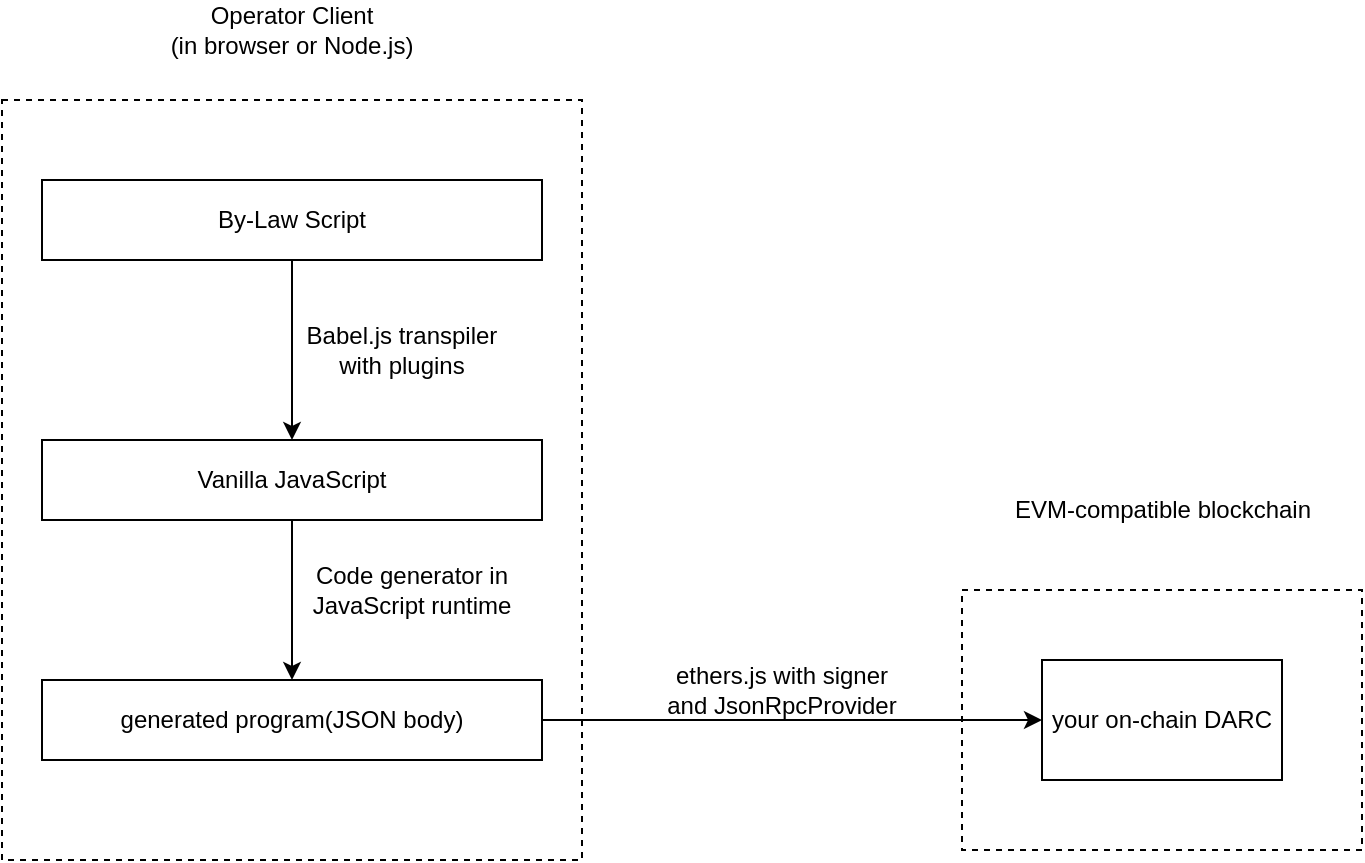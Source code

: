 <mxfile version="21.8.2" type="device">
  <diagram name="Page-1" id="J7dh0k1Fz1uVuJIhtfzL">
    <mxGraphModel dx="2618" dy="1517" grid="1" gridSize="10" guides="1" tooltips="1" connect="1" arrows="1" fold="1" page="1" pageScale="1" pageWidth="1920" pageHeight="1200" math="0" shadow="0">
      <root>
        <mxCell id="0" />
        <mxCell id="1" parent="0" />
        <mxCell id="ZUWSlhSXogH75XPn63zN-2" value="" style="rounded=0;whiteSpace=wrap;html=1;dashed=1;" parent="1" vertex="1">
          <mxGeometry x="70" y="180" width="290" height="380" as="geometry" />
        </mxCell>
        <mxCell id="ZUWSlhSXogH75XPn63zN-7" value="" style="edgeStyle=orthogonalEdgeStyle;rounded=0;orthogonalLoop=1;jettySize=auto;html=1;" parent="1" source="ZUWSlhSXogH75XPn63zN-3" target="ZUWSlhSXogH75XPn63zN-4" edge="1">
          <mxGeometry relative="1" as="geometry" />
        </mxCell>
        <mxCell id="ZUWSlhSXogH75XPn63zN-3" value="By-Law Script" style="rounded=0;whiteSpace=wrap;html=1;" parent="1" vertex="1">
          <mxGeometry x="90" y="220" width="250" height="40" as="geometry" />
        </mxCell>
        <mxCell id="ZUWSlhSXogH75XPn63zN-8" value="" style="edgeStyle=orthogonalEdgeStyle;rounded=0;orthogonalLoop=1;jettySize=auto;html=1;" parent="1" source="ZUWSlhSXogH75XPn63zN-4" target="ZUWSlhSXogH75XPn63zN-5" edge="1">
          <mxGeometry relative="1" as="geometry" />
        </mxCell>
        <mxCell id="ZUWSlhSXogH75XPn63zN-4" value="Vanilla JavaScript" style="rounded=0;whiteSpace=wrap;html=1;" parent="1" vertex="1">
          <mxGeometry x="90" y="350" width="250" height="40" as="geometry" />
        </mxCell>
        <mxCell id="ZUWSlhSXogH75XPn63zN-5" value="generated program(JSON body)" style="rounded=0;whiteSpace=wrap;html=1;" parent="1" vertex="1">
          <mxGeometry x="90" y="470" width="250" height="40" as="geometry" />
        </mxCell>
        <mxCell id="ZUWSlhSXogH75XPn63zN-6" value="Operator Client &lt;br&gt;(in browser or Node.js)" style="text;html=1;strokeColor=none;fillColor=none;align=center;verticalAlign=middle;whiteSpace=wrap;rounded=0;" parent="1" vertex="1">
          <mxGeometry x="145" y="130" width="140" height="30" as="geometry" />
        </mxCell>
        <mxCell id="ZUWSlhSXogH75XPn63zN-9" value="" style="rounded=0;whiteSpace=wrap;html=1;dashed=1;" parent="1" vertex="1">
          <mxGeometry x="550" y="425" width="200" height="130" as="geometry" />
        </mxCell>
        <mxCell id="ZUWSlhSXogH75XPn63zN-10" value="EVM-compatible blockchain" style="text;html=1;strokeColor=none;fillColor=none;align=center;verticalAlign=middle;whiteSpace=wrap;rounded=0;" parent="1" vertex="1">
          <mxGeometry x="562.5" y="370" width="175" height="30" as="geometry" />
        </mxCell>
        <mxCell id="ZUWSlhSXogH75XPn63zN-11" value="your on-chain DARC" style="rounded=0;whiteSpace=wrap;html=1;" parent="1" vertex="1">
          <mxGeometry x="590" y="460" width="120" height="60" as="geometry" />
        </mxCell>
        <mxCell id="ZUWSlhSXogH75XPn63zN-12" style="edgeStyle=orthogonalEdgeStyle;rounded=0;orthogonalLoop=1;jettySize=auto;html=1;" parent="1" source="ZUWSlhSXogH75XPn63zN-5" target="ZUWSlhSXogH75XPn63zN-11" edge="1">
          <mxGeometry relative="1" as="geometry" />
        </mxCell>
        <mxCell id="ZUWSlhSXogH75XPn63zN-14" value="Babel.js transpiler with plugins" style="text;html=1;strokeColor=none;fillColor=none;align=center;verticalAlign=middle;whiteSpace=wrap;rounded=0;" parent="1" vertex="1">
          <mxGeometry x="210" y="290" width="120" height="30" as="geometry" />
        </mxCell>
        <mxCell id="ZUWSlhSXogH75XPn63zN-15" value="Code generator in JavaScript runtime" style="text;html=1;strokeColor=none;fillColor=none;align=center;verticalAlign=middle;whiteSpace=wrap;rounded=0;" parent="1" vertex="1">
          <mxGeometry x="220" y="410" width="110" height="30" as="geometry" />
        </mxCell>
        <mxCell id="ZUWSlhSXogH75XPn63zN-16" value="ethers.js with signer and JsonRpcProvider" style="text;html=1;strokeColor=none;fillColor=none;align=center;verticalAlign=middle;whiteSpace=wrap;rounded=0;" parent="1" vertex="1">
          <mxGeometry x="400" y="460" width="120" height="30" as="geometry" />
        </mxCell>
      </root>
    </mxGraphModel>
  </diagram>
</mxfile>
